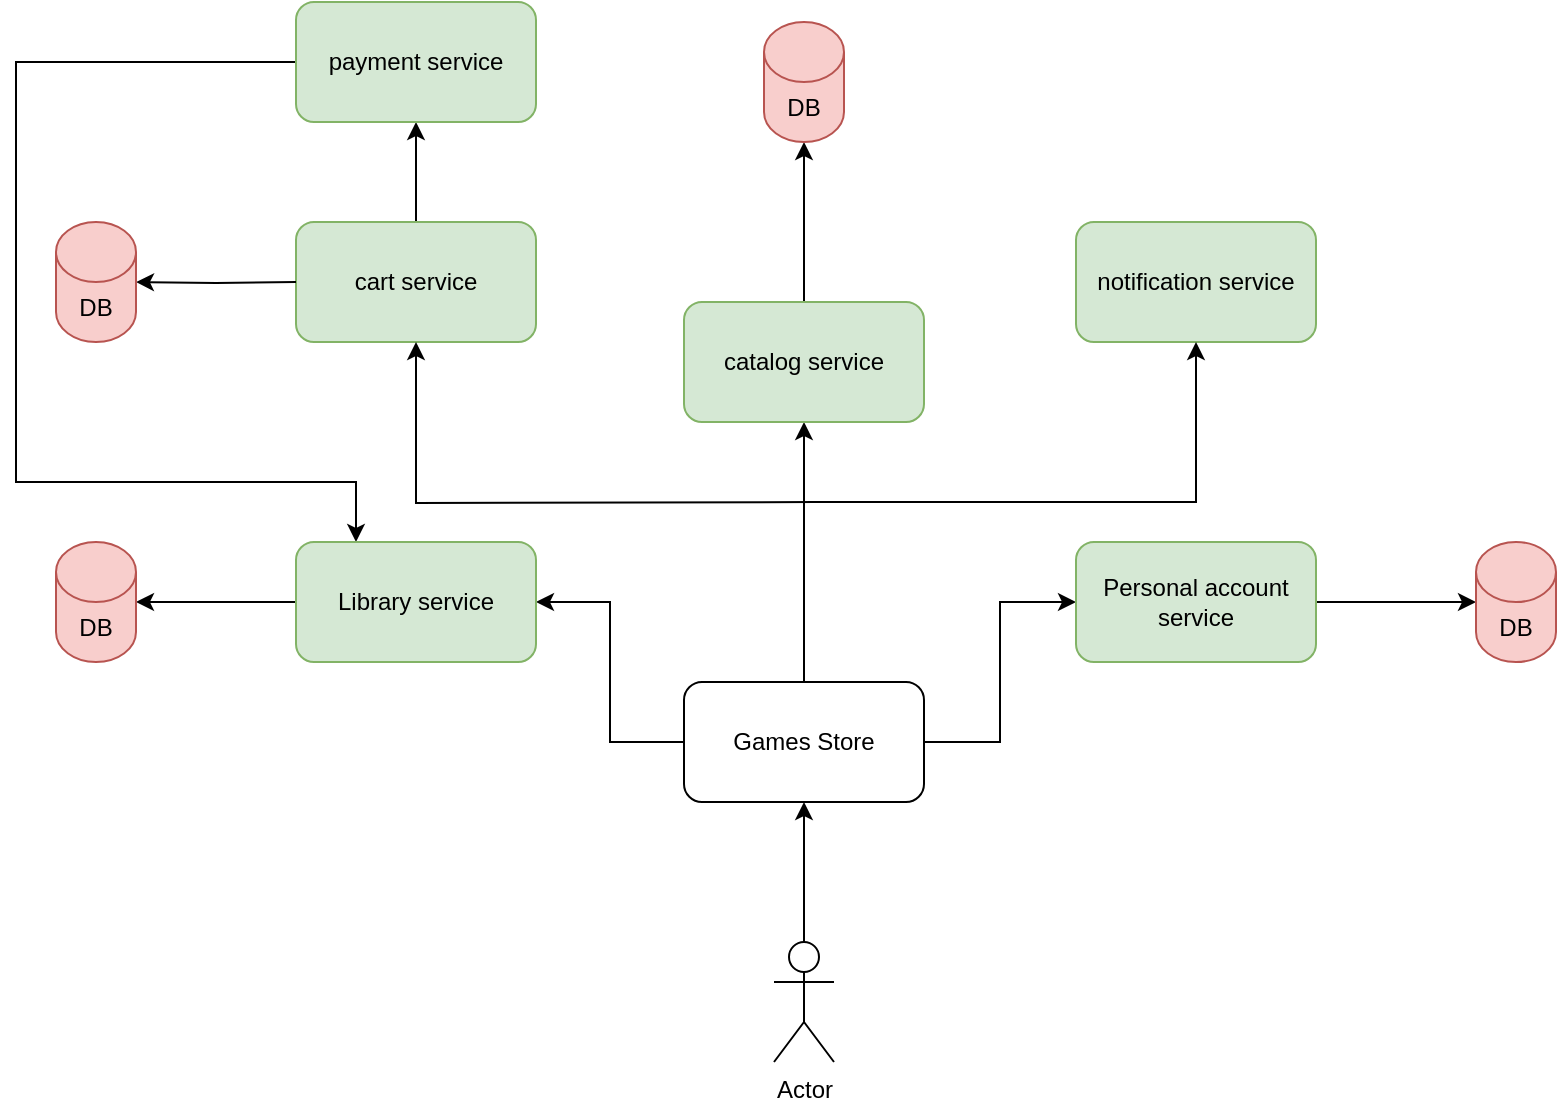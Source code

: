 <mxfile version="15.8.9" type="device"><diagram id="AYNNqzqYg6wjNteW5GaU" name="Page-1"><mxGraphModel dx="946" dy="550" grid="1" gridSize="10" guides="1" tooltips="1" connect="1" arrows="1" fold="1" page="1" pageScale="1" pageWidth="827" pageHeight="1169" math="0" shadow="0"><root><mxCell id="0"/><mxCell id="1" parent="0"/><mxCell id="pMXlVdx-a9jiA5qlBw2H-1" value="Actor" style="shape=umlActor;verticalLabelPosition=bottom;verticalAlign=top;html=1;outlineConnect=0;" parent="1" vertex="1"><mxGeometry x="399" y="500" width="30" height="60" as="geometry"/></mxCell><mxCell id="pMXlVdx-a9jiA5qlBw2H-10" value="" style="edgeStyle=orthogonalEdgeStyle;rounded=0;orthogonalLoop=1;jettySize=auto;html=1;" parent="1" source="pMXlVdx-a9jiA5qlBw2H-2" target="pMXlVdx-a9jiA5qlBw2H-5" edge="1"><mxGeometry relative="1" as="geometry"/></mxCell><mxCell id="MLSNkSdm8pSca1RiJxz4-1" style="edgeStyle=orthogonalEdgeStyle;rounded=0;orthogonalLoop=1;jettySize=auto;html=1;entryX=0;entryY=0.5;entryDx=0;entryDy=0;" edge="1" parent="1" source="pMXlVdx-a9jiA5qlBw2H-2" target="pMXlVdx-a9jiA5qlBw2H-8"><mxGeometry relative="1" as="geometry"/></mxCell><mxCell id="MLSNkSdm8pSca1RiJxz4-2" style="edgeStyle=orthogonalEdgeStyle;rounded=0;orthogonalLoop=1;jettySize=auto;html=1;entryX=1;entryY=0.5;entryDx=0;entryDy=0;" edge="1" parent="1" source="pMXlVdx-a9jiA5qlBw2H-2" target="pMXlVdx-a9jiA5qlBw2H-17"><mxGeometry relative="1" as="geometry"/></mxCell><mxCell id="pMXlVdx-a9jiA5qlBw2H-2" value="Games Store" style="rounded=1;whiteSpace=wrap;html=1;" parent="1" vertex="1"><mxGeometry x="354" y="370" width="120" height="60" as="geometry"/></mxCell><mxCell id="pMXlVdx-a9jiA5qlBw2H-3" value="" style="endArrow=classic;html=1;rounded=0;entryX=0.5;entryY=1;entryDx=0;entryDy=0;exitX=0.5;exitY=0;exitDx=0;exitDy=0;exitPerimeter=0;" parent="1" target="pMXlVdx-a9jiA5qlBw2H-2" edge="1" source="pMXlVdx-a9jiA5qlBw2H-1"><mxGeometry width="50" height="50" relative="1" as="geometry"><mxPoint x="414" y="400" as="sourcePoint"/><mxPoint x="439" y="350" as="targetPoint"/></mxGeometry></mxCell><mxCell id="pMXlVdx-a9jiA5qlBw2H-29" style="edgeStyle=orthogonalEdgeStyle;rounded=0;orthogonalLoop=1;jettySize=auto;html=1;entryX=0.5;entryY=1;entryDx=0;entryDy=0;entryPerimeter=0;exitX=0.5;exitY=0;exitDx=0;exitDy=0;" parent="1" target="pMXlVdx-a9jiA5qlBw2H-27" edge="1" source="pMXlVdx-a9jiA5qlBw2H-5"><mxGeometry relative="1" as="geometry"><mxPoint x="414" y="140" as="sourcePoint"/></mxGeometry></mxCell><mxCell id="pMXlVdx-a9jiA5qlBw2H-30" value="DB" style="edgeLabel;html=1;align=center;verticalAlign=middle;resizable=0;points=[];" parent="pMXlVdx-a9jiA5qlBw2H-29" vertex="1" connectable="0"><mxGeometry x="-0.138" relative="1" as="geometry"><mxPoint y="-93" as="offset"/></mxGeometry></mxCell><mxCell id="pMXlVdx-a9jiA5qlBw2H-35" style="edgeStyle=orthogonalEdgeStyle;rounded=0;orthogonalLoop=1;jettySize=auto;html=1;entryX=0.5;entryY=1;entryDx=0;entryDy=0;" parent="1" source="pMXlVdx-a9jiA5qlBw2H-4" target="pMXlVdx-a9jiA5qlBw2H-6" edge="1"><mxGeometry relative="1" as="geometry"/></mxCell><mxCell id="pMXlVdx-a9jiA5qlBw2H-4" value="cart service" style="rounded=1;whiteSpace=wrap;html=1;fillColor=#d5e8d4;strokeColor=#82b366;" parent="1" vertex="1"><mxGeometry x="160" y="140" width="120" height="60" as="geometry"/></mxCell><mxCell id="pMXlVdx-a9jiA5qlBw2H-5" value="catalog service" style="rounded=1;whiteSpace=wrap;html=1;fillColor=#d5e8d4;strokeColor=#82b366;" parent="1" vertex="1"><mxGeometry x="354" y="180" width="120" height="60" as="geometry"/></mxCell><mxCell id="MLSNkSdm8pSca1RiJxz4-5" style="edgeStyle=orthogonalEdgeStyle;rounded=0;orthogonalLoop=1;jettySize=auto;html=1;entryX=0.25;entryY=0;entryDx=0;entryDy=0;" edge="1" parent="1" source="pMXlVdx-a9jiA5qlBw2H-6" target="pMXlVdx-a9jiA5qlBw2H-17"><mxGeometry relative="1" as="geometry"><mxPoint x="180" y="290" as="targetPoint"/><Array as="points"><mxPoint x="20" y="60"/><mxPoint x="20" y="270"/><mxPoint x="190" y="270"/></Array></mxGeometry></mxCell><mxCell id="pMXlVdx-a9jiA5qlBw2H-6" value="payment service" style="rounded=1;whiteSpace=wrap;html=1;fillColor=#d5e8d4;strokeColor=#82b366;" parent="1" vertex="1"><mxGeometry x="160" y="30" width="120" height="60" as="geometry"/></mxCell><mxCell id="pMXlVdx-a9jiA5qlBw2H-7" value="notification service" style="rounded=1;whiteSpace=wrap;html=1;fillColor=#d5e8d4;strokeColor=#82b366;" parent="1" vertex="1"><mxGeometry x="550" y="140" width="120" height="60" as="geometry"/></mxCell><mxCell id="pMXlVdx-a9jiA5qlBw2H-25" style="edgeStyle=orthogonalEdgeStyle;rounded=0;orthogonalLoop=1;jettySize=auto;html=1;entryX=0;entryY=0.5;entryDx=0;entryDy=0;entryPerimeter=0;" parent="1" source="pMXlVdx-a9jiA5qlBw2H-8" target="pMXlVdx-a9jiA5qlBw2H-23" edge="1"><mxGeometry relative="1" as="geometry"/></mxCell><mxCell id="pMXlVdx-a9jiA5qlBw2H-8" value="Personal account service" style="rounded=1;whiteSpace=wrap;html=1;fillColor=#d5e8d4;strokeColor=#82b366;" parent="1" vertex="1"><mxGeometry x="550" y="300" width="120" height="60" as="geometry"/></mxCell><mxCell id="pMXlVdx-a9jiA5qlBw2H-14" value="" style="edgeStyle=orthogonalEdgeStyle;rounded=0;orthogonalLoop=1;jettySize=auto;html=1;entryX=0.5;entryY=1;entryDx=0;entryDy=0;" parent="1" target="pMXlVdx-a9jiA5qlBw2H-4" edge="1"><mxGeometry relative="1" as="geometry"><mxPoint x="420" y="280" as="sourcePoint"/><mxPoint x="424" y="210" as="targetPoint"/></mxGeometry></mxCell><mxCell id="pMXlVdx-a9jiA5qlBw2H-15" value="" style="edgeStyle=orthogonalEdgeStyle;rounded=0;orthogonalLoop=1;jettySize=auto;html=1;entryX=0.5;entryY=1;entryDx=0;entryDy=0;" parent="1" target="pMXlVdx-a9jiA5qlBw2H-7" edge="1"><mxGeometry relative="1" as="geometry"><mxPoint x="420" y="280" as="sourcePoint"/><mxPoint x="620" y="220" as="targetPoint"/><Array as="points"><mxPoint x="420" y="280"/><mxPoint x="610" y="280"/></Array></mxGeometry></mxCell><mxCell id="pMXlVdx-a9jiA5qlBw2H-20" style="edgeStyle=orthogonalEdgeStyle;rounded=0;orthogonalLoop=1;jettySize=auto;html=1;entryX=1;entryY=0.5;entryDx=0;entryDy=0;entryPerimeter=0;" parent="1" source="pMXlVdx-a9jiA5qlBw2H-17" target="pMXlVdx-a9jiA5qlBw2H-19" edge="1"><mxGeometry relative="1" as="geometry"/></mxCell><mxCell id="pMXlVdx-a9jiA5qlBw2H-17" value="Library service" style="rounded=1;whiteSpace=wrap;html=1;fillColor=#d5e8d4;strokeColor=#82b366;" parent="1" vertex="1"><mxGeometry x="160" y="300" width="120" height="60" as="geometry"/></mxCell><mxCell id="pMXlVdx-a9jiA5qlBw2H-19" value="DB" style="shape=cylinder3;whiteSpace=wrap;html=1;boundedLbl=1;backgroundOutline=1;size=15;fillColor=#f8cecc;strokeColor=#b85450;" parent="1" vertex="1"><mxGeometry x="40" y="300" width="40" height="60" as="geometry"/></mxCell><mxCell id="pMXlVdx-a9jiA5qlBw2H-23" value="DB" style="shape=cylinder3;whiteSpace=wrap;html=1;boundedLbl=1;backgroundOutline=1;size=15;fillColor=#f8cecc;strokeColor=#b85450;" parent="1" vertex="1"><mxGeometry x="750" y="300" width="40" height="60" as="geometry"/></mxCell><mxCell id="pMXlVdx-a9jiA5qlBw2H-27" value="DB" style="shape=cylinder3;whiteSpace=wrap;html=1;boundedLbl=1;backgroundOutline=1;size=15;fillColor=#f8cecc;strokeColor=#b85450;" parent="1" vertex="1"><mxGeometry x="394" y="40" width="40" height="60" as="geometry"/></mxCell><mxCell id="pMXlVdx-a9jiA5qlBw2H-39" style="edgeStyle=orthogonalEdgeStyle;rounded=0;orthogonalLoop=1;jettySize=auto;html=1;entryX=1;entryY=0.5;entryDx=0;entryDy=0;entryPerimeter=0;" parent="1" target="pMXlVdx-a9jiA5qlBw2H-40" edge="1"><mxGeometry relative="1" as="geometry"><mxPoint x="160" y="170" as="sourcePoint"/></mxGeometry></mxCell><mxCell id="pMXlVdx-a9jiA5qlBw2H-40" value="DB" style="shape=cylinder3;whiteSpace=wrap;html=1;boundedLbl=1;backgroundOutline=1;size=15;fillColor=#f8cecc;strokeColor=#b85450;" parent="1" vertex="1"><mxGeometry x="40" y="140" width="40" height="60" as="geometry"/></mxCell></root></mxGraphModel></diagram></mxfile>